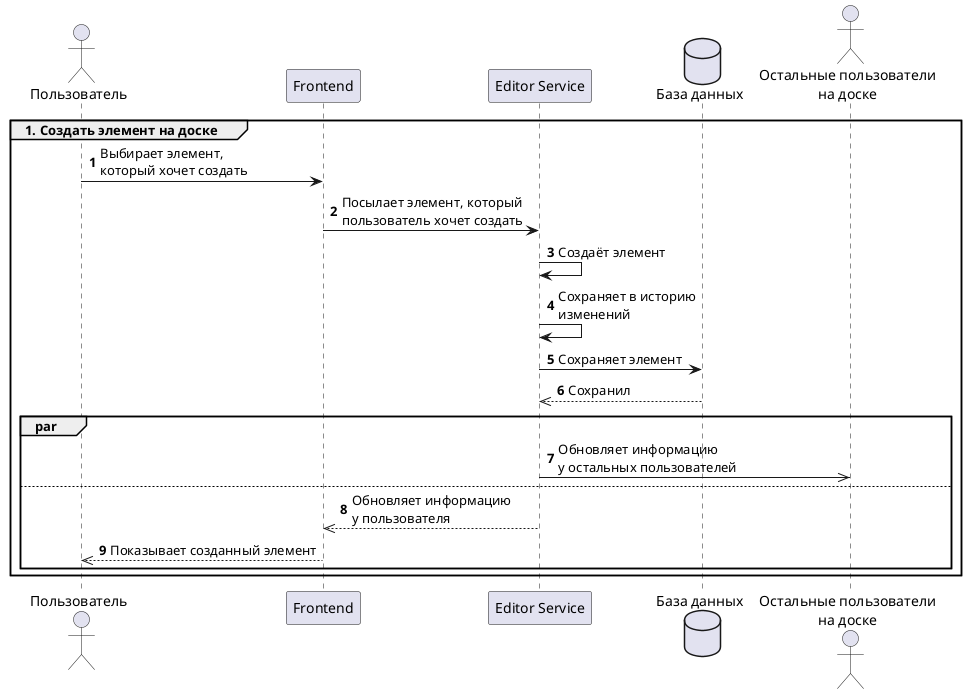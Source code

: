 @startuml board
autonumber
actor "Пользователь" as u
participant "Frontend" as f
participant "Editor Service" as e
database "База данных" as db
actor "Остальные пользователи\nна доске" as o

group 1. Создать элемент на доске
u -> f : Выбирает элемент,\nкоторый хочет создать
f -> e : Посылает элемент, который\nпользователь хочет создать
e -> e : Создаёт элемент
e -> e : Сохраняет в историю\nизменений
e -> db : Сохраняет элемент
db -->> e : Сохранил
Par 
e ->> o : Обновляет информацию\nу остальных пользователей
else
e -->> f : Обновляет информацию\nу пользователя
f -->> u : Показывает созданный элемент
end
end

@enduml